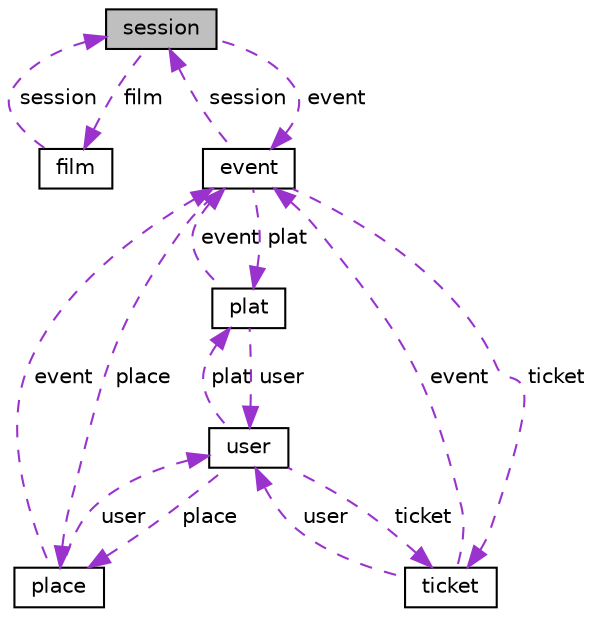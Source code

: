 digraph "session"
{
 // LATEX_PDF_SIZE
  edge [fontname="Helvetica",fontsize="10",labelfontname="Helvetica",labelfontsize="10"];
  node [fontname="Helvetica",fontsize="10",shape=record];
  Node1 [label="session",height=0.2,width=0.4,color="black", fillcolor="grey75", style="filled", fontcolor="black",tooltip="Structure représentant une session."];
  Node2 -> Node1 [dir="back",color="darkorchid3",fontsize="10",style="dashed",label=" film" ];
  Node2 [label="film",height=0.2,width=0.4,color="black", fillcolor="white", style="filled",URL="$structfilm.html",tooltip="Structure représentant un film Cette structure représente un film et contient son identifiant,..."];
  Node1 -> Node2 [dir="back",color="darkorchid3",fontsize="10",style="dashed",label=" session" ];
  Node3 -> Node1 [dir="back",color="darkorchid3",fontsize="10",style="dashed",label=" event" ];
  Node3 [label="event",height=0.2,width=0.4,color="black", fillcolor="white", style="filled",URL="$structevent.html",tooltip="Structure représentant un événement Cette structure représente un événement et contient son identifia..."];
  Node4 -> Node3 [dir="back",color="darkorchid3",fontsize="10",style="dashed",label=" place" ];
  Node4 [label="place",height=0.2,width=0.4,color="black", fillcolor="white", style="filled",URL="$structplace.html",tooltip="Structure représentant un emplacement."];
  Node3 -> Node4 [dir="back",color="darkorchid3",fontsize="10",style="dashed",label=" event" ];
  Node5 -> Node4 [dir="back",color="darkorchid3",fontsize="10",style="dashed",label=" user" ];
  Node5 [label="user",height=0.2,width=0.4,color="black", fillcolor="white", style="filled",URL="$structuser.html",tooltip=" "];
  Node4 -> Node5 [dir="back",color="darkorchid3",fontsize="10",style="dashed",label=" place" ];
  Node6 -> Node5 [dir="back",color="darkorchid3",fontsize="10",style="dashed",label=" ticket" ];
  Node6 [label="ticket",height=0.2,width=0.4,color="black", fillcolor="white", style="filled",URL="$structticket.html",tooltip="Structure représentant un billet Cette structure représente un billet et contient son identifiant,..."];
  Node3 -> Node6 [dir="back",color="darkorchid3",fontsize="10",style="dashed",label=" event" ];
  Node5 -> Node6 [dir="back",color="darkorchid3",fontsize="10",style="dashed",label=" user" ];
  Node7 -> Node5 [dir="back",color="darkorchid3",fontsize="10",style="dashed",label=" plat" ];
  Node7 [label="plat",height=0.2,width=0.4,color="black", fillcolor="white", style="filled",URL="$structplat.html",tooltip="Structure représentant un plat."];
  Node3 -> Node7 [dir="back",color="darkorchid3",fontsize="10",style="dashed",label=" event" ];
  Node5 -> Node7 [dir="back",color="darkorchid3",fontsize="10",style="dashed",label=" user" ];
  Node1 -> Node3 [dir="back",color="darkorchid3",fontsize="10",style="dashed",label=" session" ];
  Node6 -> Node3 [dir="back",color="darkorchid3",fontsize="10",style="dashed",label=" ticket" ];
  Node7 -> Node3 [dir="back",color="darkorchid3",fontsize="10",style="dashed",label=" plat" ];
}
